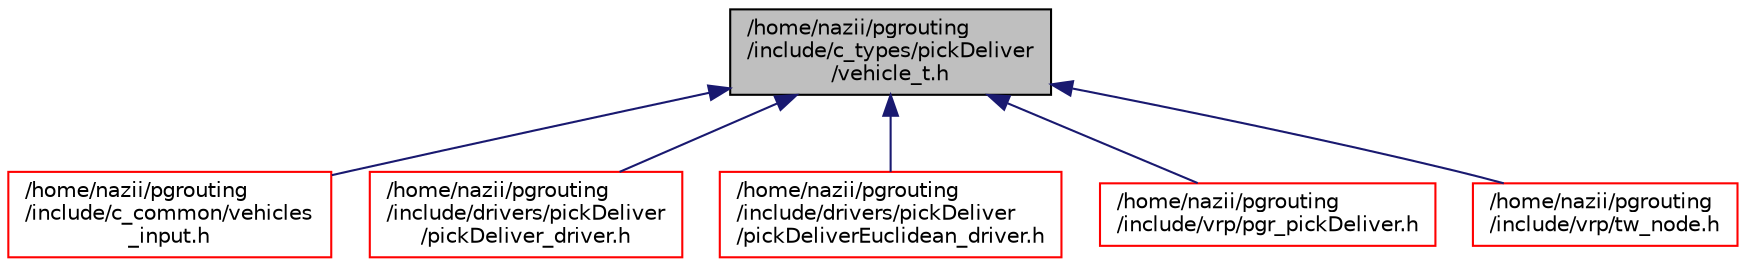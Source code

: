 digraph "/home/nazii/pgrouting/include/c_types/pickDeliver/vehicle_t.h"
{
  edge [fontname="Helvetica",fontsize="10",labelfontname="Helvetica",labelfontsize="10"];
  node [fontname="Helvetica",fontsize="10",shape=record];
  Node4 [label="/home/nazii/pgrouting\l/include/c_types/pickDeliver\l/vehicle_t.h",height=0.2,width=0.4,color="black", fillcolor="grey75", style="filled", fontcolor="black"];
  Node4 -> Node5 [dir="back",color="midnightblue",fontsize="10",style="solid",fontname="Helvetica"];
  Node5 [label="/home/nazii/pgrouting\l/include/c_common/vehicles\l_input.h",height=0.2,width=0.4,color="red", fillcolor="white", style="filled",URL="$vehicles__input_8h.html"];
  Node4 -> Node9 [dir="back",color="midnightblue",fontsize="10",style="solid",fontname="Helvetica"];
  Node9 [label="/home/nazii/pgrouting\l/include/drivers/pickDeliver\l/pickDeliver_driver.h",height=0.2,width=0.4,color="red", fillcolor="white", style="filled",URL="$pickDeliver__driver_8h.html"];
  Node4 -> Node11 [dir="back",color="midnightblue",fontsize="10",style="solid",fontname="Helvetica"];
  Node11 [label="/home/nazii/pgrouting\l/include/drivers/pickDeliver\l/pickDeliverEuclidean_driver.h",height=0.2,width=0.4,color="red", fillcolor="white", style="filled",URL="$pickDeliverEuclidean__driver_8h.html"];
  Node4 -> Node13 [dir="back",color="midnightblue",fontsize="10",style="solid",fontname="Helvetica"];
  Node13 [label="/home/nazii/pgrouting\l/include/vrp/pgr_pickDeliver.h",height=0.2,width=0.4,color="red", fillcolor="white", style="filled",URL="$pgr__pickDeliver_8h.html"];
  Node4 -> Node24 [dir="back",color="midnightblue",fontsize="10",style="solid",fontname="Helvetica"];
  Node24 [label="/home/nazii/pgrouting\l/include/vrp/tw_node.h",height=0.2,width=0.4,color="red", fillcolor="white", style="filled",URL="$tw__node_8h.html"];
}
